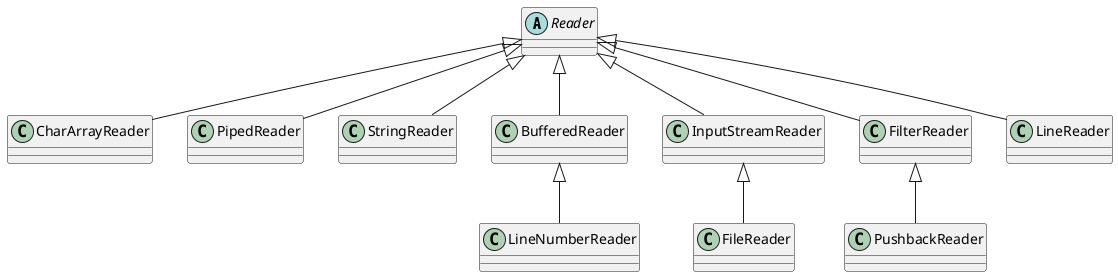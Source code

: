 @startuml

abstract class Reader

class CharArrayReader
class PipedReader
class StringReader
class BufferedReader
class InputStreamReader
class FilterReader
class LineReader

class FileReader

class LineNumberReader

class PushbackReader

Reader <|-- CharArrayReader
Reader <|-- PipedReader
Reader <|-- StringReader
Reader <|-- BufferedReader
Reader <|-- InputStreamReader
Reader <|-- FilterReader
Reader <|-- LineReader

InputStreamReader <|-- FileReader
BufferedReader <|-- LineNumberReader
FilterReader <|-- PushbackReader




@enduml